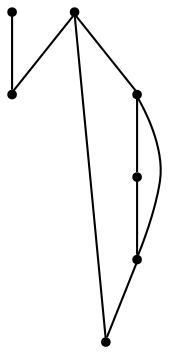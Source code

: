 graph {
  node [shape=point,comment="{\"directed\":false,\"doi\":\"10.1007/3-540-36151-0_10\",\"figure\":\"1 (2)\"}"]

  v0 [pos="1049.0833282470703,575.559525262742"]
  v1 [pos="912.0833079020183,480.05959647042425"]
  v2 [pos="978.5833358764648,480.05959647042425"]
  v3 [pos="906.9583257039388,540.5596778506326"]
  v4 [pos="812.33336130778,482.0595150902159"]
  v5 [pos="874.3333180745443,645.4346066429503"]
  v6 [pos="774.5833079020183,412.559545607794"]

  v0 -- v1 [id="-1",pos="1049.0833282470703,575.559525262742 912.0833079020183,480.05959647042425 912.0833079020183,480.05959647042425 912.0833079020183,480.05959647042425"]
  v6 -- v5 [id="-7",pos="774.5833079020183,412.559545607794 770.0457890828451,565.7805488223123 770.0457890828451,565.7805488223123 770.0457890828451,565.7805488223123 874.3333180745443,645.4346066429503 874.3333180745443,645.4346066429503 874.3333180745443,645.4346066429503"]
  v3 -- v2 [id="-9",pos="906.9583257039388,540.5596778506326 978.5833358764648,480.05959647042425 978.5833358764648,480.05959647042425 978.5833358764648,480.05959647042425"]
  v3 -- v1 [id="-10",pos="906.9583257039388,540.5596778506326 912.0833079020183,480.05959647042425 912.0833079020183,480.05959647042425 912.0833079020183,480.05959647042425"]
  v3 -- v4 [id="-11",pos="906.9583257039388,540.5596778506326 812.33336130778,482.0595150902159 812.33336130778,482.0595150902159 812.33336130778,482.0595150902159"]
  v4 -- v6 [id="-12",pos="812.33336130778,482.0595150902159 774.5833079020183,412.559545607794 774.5833079020183,412.559545607794 774.5833079020183,412.559545607794"]
  v5 -- v2 [id="-13",pos="874.3333180745443,645.4346066429503 978.5833358764648,480.05959647042425 978.5833358764648,480.05959647042425 978.5833358764648,480.05959647042425"]
  v5 -- v4 [id="-14",pos="874.3333180745443,645.4346066429503 812.33336130778,482.0595150902159 812.33336130778,482.0595150902159 812.33336130778,482.0595150902159"]
}